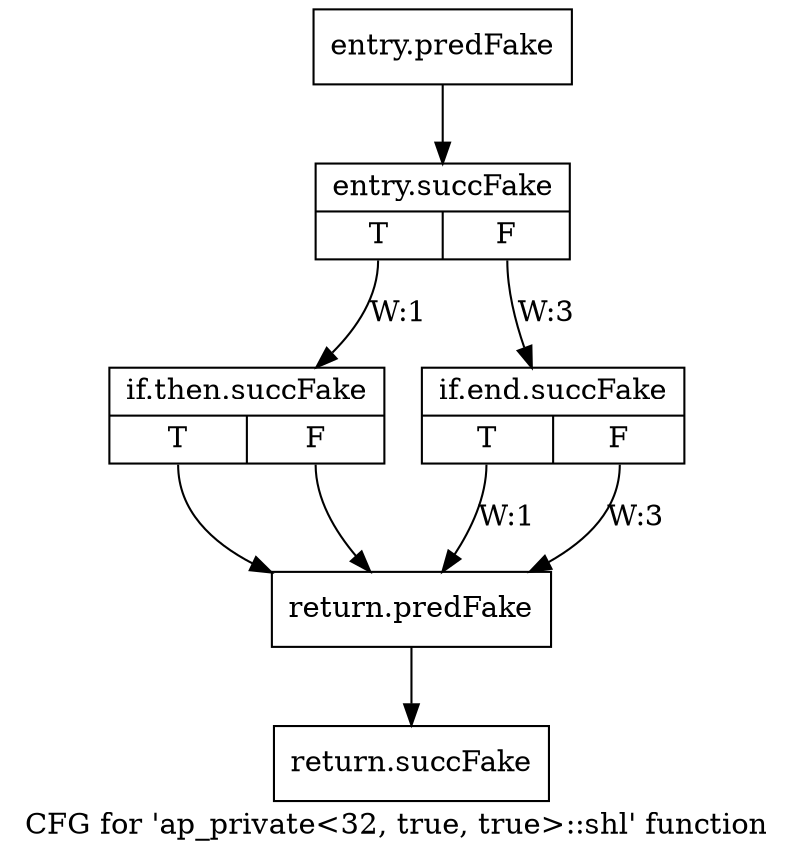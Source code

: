 digraph "CFG for 'ap_private\<32, true, true\>::shl' function" {
	label="CFG for 'ap_private\<32, true, true\>::shl' function";

	Node0x58b7ab0 [shape=record,filename="",linenumber="",label="{entry.predFake}"];
	Node0x58b7ab0 -> Node0x5abab20[ callList="" memoryops="" filename="/home/omerfaruk/tools/Xilinx/Vitis_HLS/2023.2/include/etc/ap_private.h" execusionnum="2"];
	Node0x5abab20 [shape=record,filename="/home/omerfaruk/tools/Xilinx/Vitis_HLS/2023.2/include/etc/ap_private.h",linenumber="1852",label="{entry.succFake|{<s0>T|<s1>F}}"];
	Node0x5abab20:s0 -> Node0x5aba380[label="W:1" callList="" memoryops="" filename="/home/omerfaruk/tools/Xilinx/Vitis_HLS/2023.2/include/etc/ap_private.h" execusionnum="0"];
	Node0x5abab20:s1 -> Node0x5aba7e0[label="W:3" callList="" memoryops="" filename="/home/omerfaruk/tools/Xilinx/Vitis_HLS/2023.2/include/etc/ap_private.h" execusionnum="2"];
	Node0x5aba380 [shape=record,filename="/home/omerfaruk/tools/Xilinx/Vitis_HLS/2023.2/include/etc/ap_private.h",linenumber="1853",label="{if.then.succFake|{<s0>T|<s1>F}}"];
	Node0x5aba380:s0 -> Node0x58b7ce0[ callList="" memoryops="" filename="/home/omerfaruk/tools/Xilinx/Vitis_HLS/2023.2/include/etc/ap_private.h" execusionnum="0"];
	Node0x5aba380:s1 -> Node0x58b7ce0[ callList="" memoryops="" filename="/home/omerfaruk/tools/Xilinx/Vitis_HLS/2023.2/include/etc/ap_private.h" execusionnum="0"];
	Node0x5aba7e0 [shape=record,filename="/home/omerfaruk/tools/Xilinx/Vitis_HLS/2023.2/include/etc/ap_private.h",linenumber="1858",label="{if.end.succFake|{<s0>T|<s1>F}}"];
	Node0x5aba7e0:s0 -> Node0x58b7ce0[label="W:1" callList="" memoryops="" filename="/home/omerfaruk/tools/Xilinx/Vitis_HLS/2023.2/include/etc/ap_private.h" execusionnum="0"];
	Node0x5aba7e0:s1 -> Node0x58b7ce0[label="W:3" callList="" memoryops="" filename="/home/omerfaruk/tools/Xilinx/Vitis_HLS/2023.2/include/etc/ap_private.h" execusionnum="2"];
	Node0x58b7ce0 [shape=record,filename="/home/omerfaruk/tools/Xilinx/Vitis_HLS/2023.2/include/etc/ap_private.h",linenumber="1864",label="{return.predFake}"];
	Node0x58b7ce0 -> Node0x5ab93e0[ callList="" memoryops="" filename="/home/omerfaruk/tools/Xilinx/Vitis_HLS/2023.2/include/etc/ap_private.h" execusionnum="2"];
	Node0x5ab93e0 [shape=record,filename="/home/omerfaruk/tools/Xilinx/Vitis_HLS/2023.2/include/etc/ap_private.h",linenumber="1864",label="{return.succFake}"];
}
